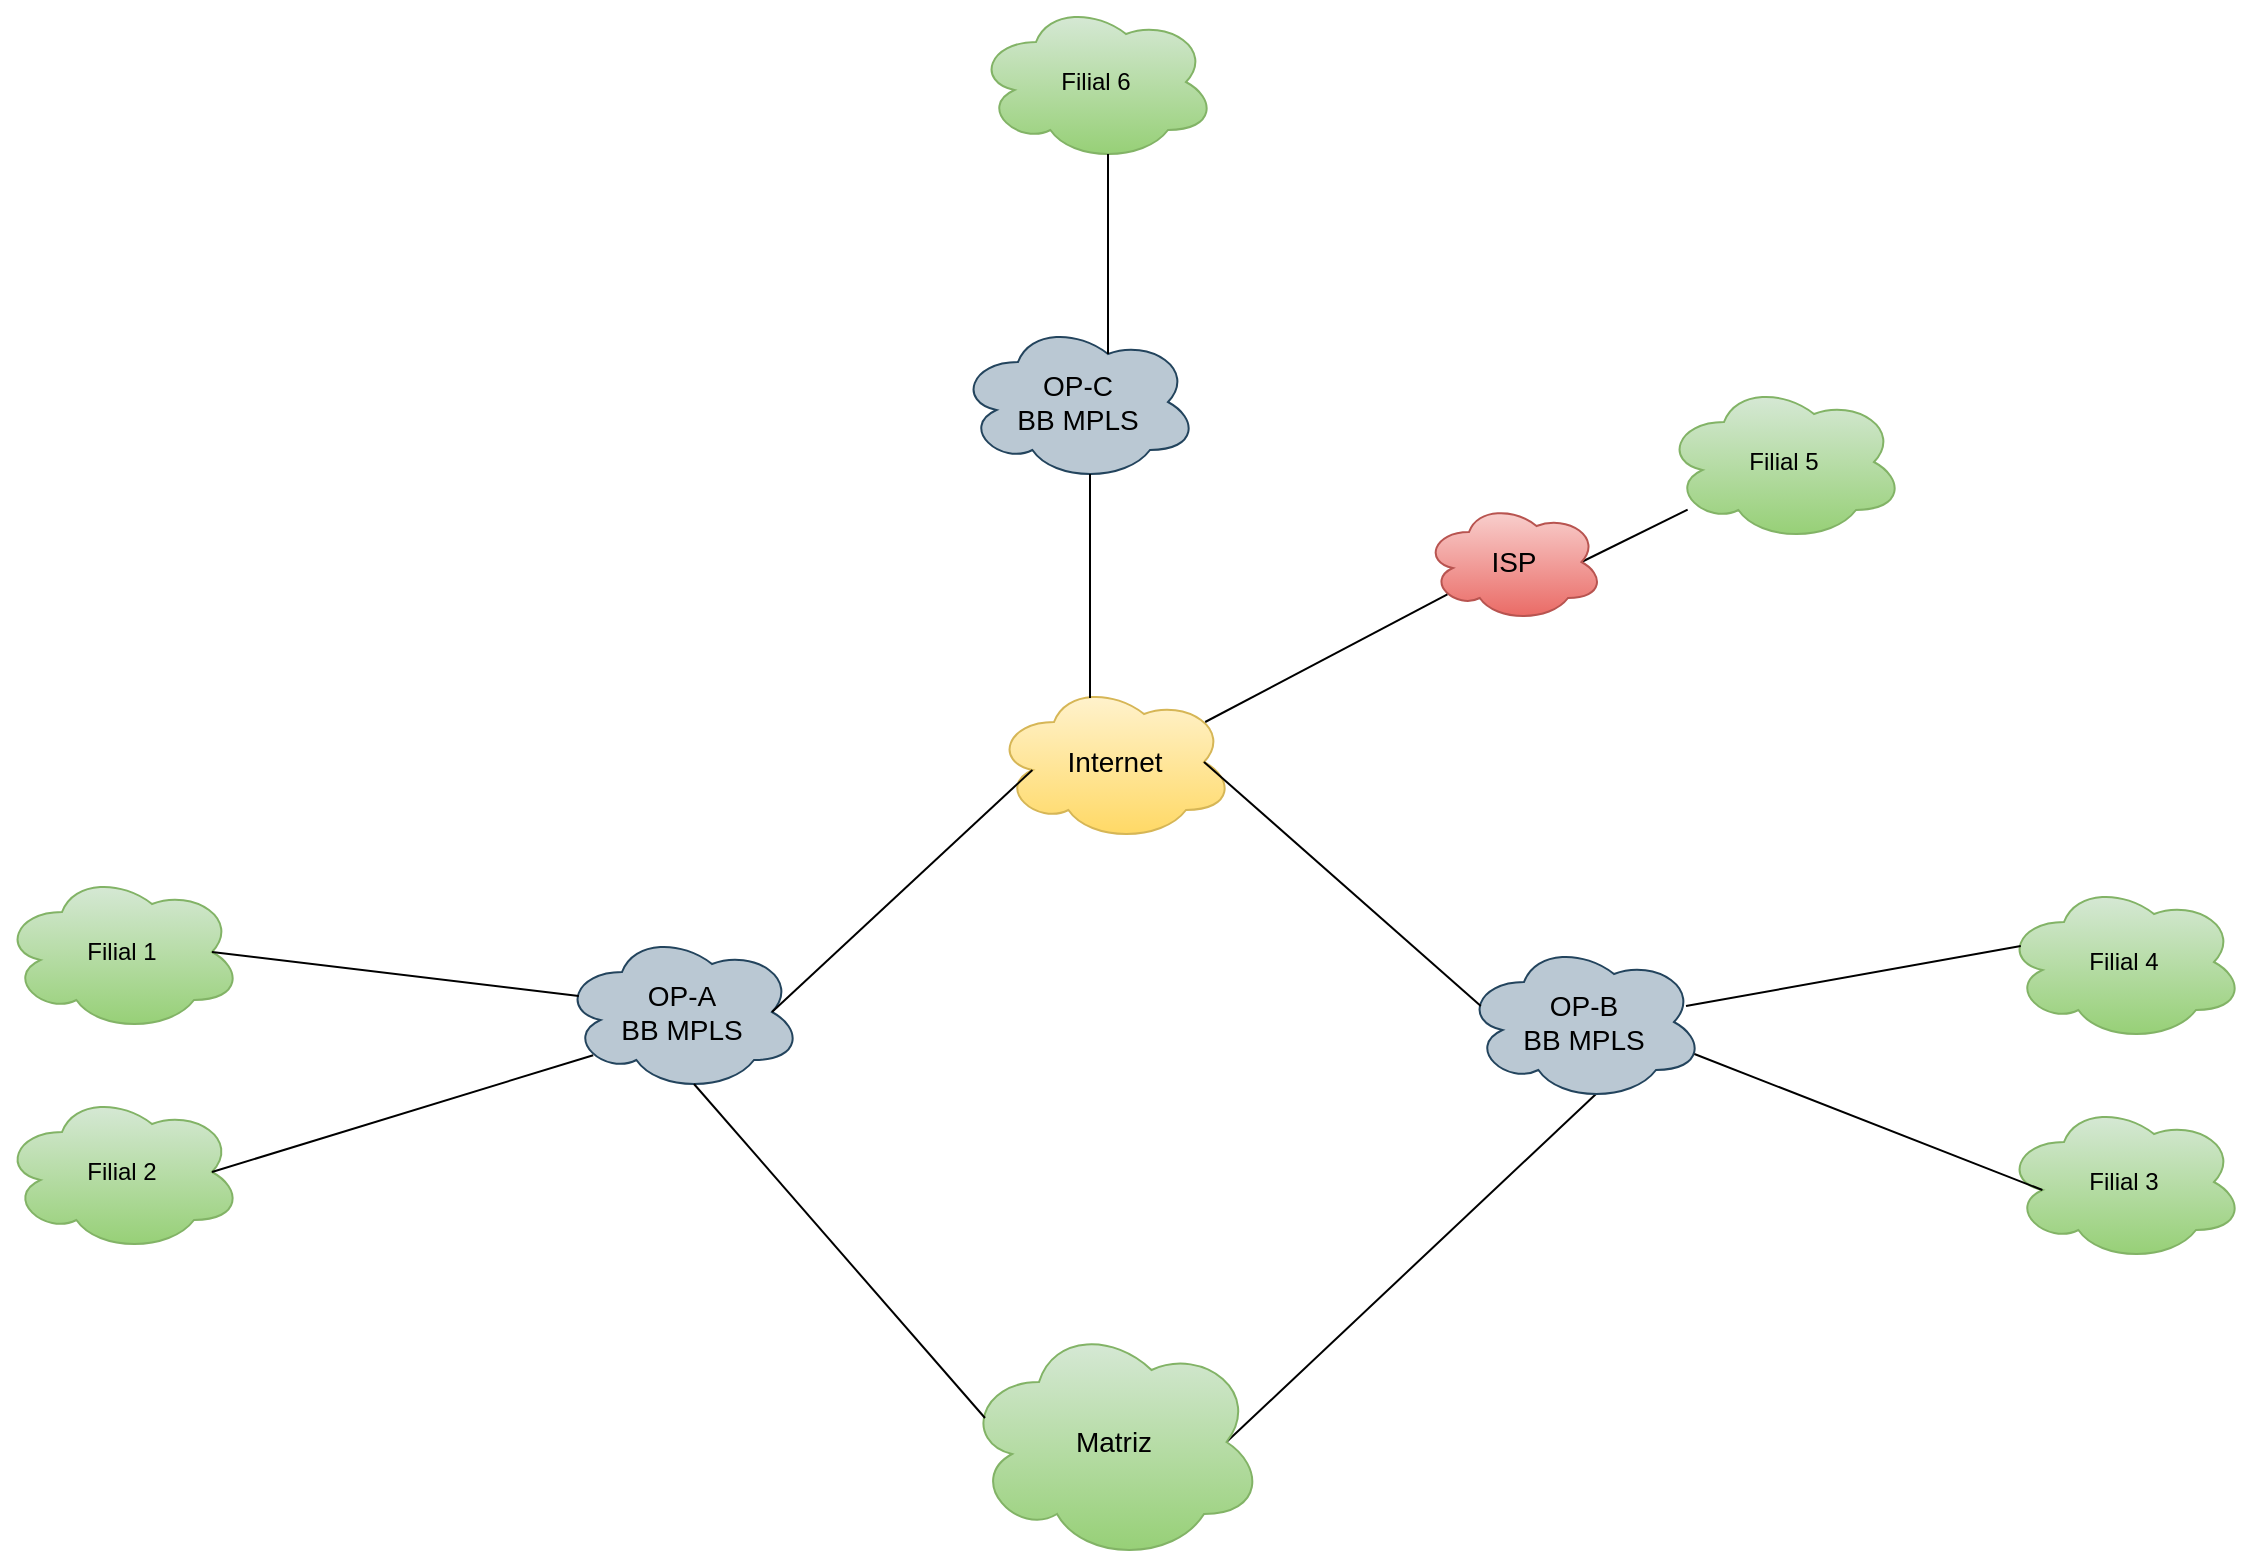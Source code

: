 <mxfile version="14.6.13" type="device"><diagram id="jOFQAY5TKZdM2ZKIc2v8" name="Página-1"><mxGraphModel dx="1231" dy="729" grid="1" gridSize="10" guides="1" tooltips="1" connect="1" arrows="1" fold="1" page="1" pageScale="1" pageWidth="1169" pageHeight="827" math="0" shadow="0"><root><mxCell id="0"/><mxCell id="1" parent="0"/><mxCell id="120DK4n-vzrC5bFMu72v-12" value="" style="endArrow=none;html=1;entryX=0.55;entryY=0.95;entryDx=0;entryDy=0;entryPerimeter=0;exitX=0.875;exitY=0.5;exitDx=0;exitDy=0;exitPerimeter=0;" edge="1" parent="1" source="120DK4n-vzrC5bFMu72v-7" target="120DK4n-vzrC5bFMu72v-16"><mxGeometry width="50" height="50" relative="1" as="geometry"><mxPoint x="826" y="660" as="sourcePoint"/><mxPoint x="910" y="390" as="targetPoint"/></mxGeometry></mxCell><mxCell id="120DK4n-vzrC5bFMu72v-3" value="" style="group;fontSize=14;" vertex="1" connectable="0" parent="1"><mxGeometry x="525" y="350" width="120" height="80" as="geometry"/></mxCell><mxCell id="120DK4n-vzrC5bFMu72v-1" value="" style="ellipse;shape=cloud;whiteSpace=wrap;html=1;gradientColor=#ffd966;fillColor=#fff2cc;strokeColor=#d6b656;" vertex="1" parent="120DK4n-vzrC5bFMu72v-3"><mxGeometry width="120" height="80" as="geometry"/></mxCell><mxCell id="120DK4n-vzrC5bFMu72v-2" value="&lt;font style=&quot;font-size: 14px&quot;&gt;Internet&lt;/font&gt;" style="text;html=1;align=center;verticalAlign=middle;resizable=0;points=[];autosize=1;strokeColor=none;" vertex="1" parent="120DK4n-vzrC5bFMu72v-3"><mxGeometry x="30" y="30" width="60" height="20" as="geometry"/></mxCell><mxCell id="120DK4n-vzrC5bFMu72v-7" value="&lt;font style=&quot;font-size: 14px&quot;&gt;Matriz&lt;/font&gt;" style="ellipse;shape=cloud;whiteSpace=wrap;html=1;gradientColor=#97d077;fillColor=#d5e8d4;strokeColor=#82b366;fontSize=14;" vertex="1" parent="1"><mxGeometry x="510" y="670" width="150" height="120" as="geometry"/></mxCell><mxCell id="120DK4n-vzrC5bFMu72v-10" value="Filial 3" style="ellipse;shape=cloud;whiteSpace=wrap;html=1;gradientColor=#97d077;fillColor=#d5e8d4;strokeColor=#82b366;" vertex="1" parent="1"><mxGeometry x="1030" y="560" width="120" height="80" as="geometry"/></mxCell><mxCell id="120DK4n-vzrC5bFMu72v-11" value="Filial 4" style="ellipse;shape=cloud;whiteSpace=wrap;html=1;gradientColor=#97d077;fillColor=#d5e8d4;strokeColor=#82b366;" vertex="1" parent="1"><mxGeometry x="1030" y="450" width="120" height="80" as="geometry"/></mxCell><mxCell id="120DK4n-vzrC5bFMu72v-16" value="OP-B&lt;br&gt;BB MPLS" style="ellipse;shape=cloud;whiteSpace=wrap;html=1;fontSize=14;fillColor=#bac8d3;strokeColor=#23445d;" vertex="1" parent="1"><mxGeometry x="760" y="480" width="120" height="80" as="geometry"/></mxCell><mxCell id="120DK4n-vzrC5bFMu72v-18" value="" style="endArrow=none;html=1;entryX=0.875;entryY=0.5;entryDx=0;entryDy=0;entryPerimeter=0;exitX=0.07;exitY=0.4;exitDx=0;exitDy=0;exitPerimeter=0;" edge="1" parent="1" source="120DK4n-vzrC5bFMu72v-16" target="120DK4n-vzrC5bFMu72v-1"><mxGeometry width="50" height="50" relative="1" as="geometry"><mxPoint x="785.6" y="551.6" as="sourcePoint"/><mxPoint x="585.0" y="490" as="targetPoint"/></mxGeometry></mxCell><mxCell id="120DK4n-vzrC5bFMu72v-19" value="" style="endArrow=none;html=1;entryX=0.07;entryY=0.4;entryDx=0;entryDy=0;entryPerimeter=0;exitX=0.925;exitY=0.4;exitDx=0;exitDy=0;exitPerimeter=0;" edge="1" parent="1" source="120DK4n-vzrC5bFMu72v-16" target="120DK4n-vzrC5bFMu72v-11"><mxGeometry width="50" height="50" relative="1" as="geometry"><mxPoint x="778.4" y="522" as="sourcePoint"/><mxPoint x="595" y="500" as="targetPoint"/></mxGeometry></mxCell><mxCell id="120DK4n-vzrC5bFMu72v-20" value="" style="endArrow=none;html=1;entryX=0.16;entryY=0.55;entryDx=0;entryDy=0;entryPerimeter=0;exitX=0.96;exitY=0.7;exitDx=0;exitDy=0;exitPerimeter=0;" edge="1" parent="1" source="120DK4n-vzrC5bFMu72v-16" target="120DK4n-vzrC5bFMu72v-10"><mxGeometry width="50" height="50" relative="1" as="geometry"><mxPoint x="875.6" y="510" as="sourcePoint"/><mxPoint x="1048.4" y="492" as="targetPoint"/></mxGeometry></mxCell><mxCell id="120DK4n-vzrC5bFMu72v-21" value="Filial 1" style="ellipse;shape=cloud;whiteSpace=wrap;html=1;gradientColor=#97d077;fillColor=#d5e8d4;strokeColor=#82b366;" vertex="1" parent="1"><mxGeometry x="29" y="445" width="120" height="80" as="geometry"/></mxCell><mxCell id="120DK4n-vzrC5bFMu72v-22" value="Filial 2" style="ellipse;shape=cloud;whiteSpace=wrap;html=1;gradientColor=#97d077;fillColor=#d5e8d4;strokeColor=#82b366;" vertex="1" parent="1"><mxGeometry x="29" y="555" width="120" height="80" as="geometry"/></mxCell><mxCell id="120DK4n-vzrC5bFMu72v-23" value="OP-A&lt;br&gt;BB MPLS" style="ellipse;shape=cloud;whiteSpace=wrap;html=1;fontSize=14;fillColor=#bac8d3;strokeColor=#23445d;" vertex="1" parent="1"><mxGeometry x="309" y="475" width="120" height="80" as="geometry"/></mxCell><mxCell id="120DK4n-vzrC5bFMu72v-24" value="" style="endArrow=none;html=1;entryX=0.875;entryY=0.5;entryDx=0;entryDy=0;entryPerimeter=0;exitX=0.13;exitY=0.77;exitDx=0;exitDy=0;exitPerimeter=0;" edge="1" parent="1" source="120DK4n-vzrC5bFMu72v-23" target="120DK4n-vzrC5bFMu72v-22"><mxGeometry width="50" height="50" relative="1" as="geometry"><mxPoint x="385" y="665" as="sourcePoint"/><mxPoint x="385" y="561" as="targetPoint"/></mxGeometry></mxCell><mxCell id="120DK4n-vzrC5bFMu72v-25" value="" style="endArrow=none;html=1;entryX=0.875;entryY=0.5;entryDx=0;entryDy=0;entryPerimeter=0;exitX=0.07;exitY=0.4;exitDx=0;exitDy=0;exitPerimeter=0;" edge="1" parent="1" source="120DK4n-vzrC5bFMu72v-23" target="120DK4n-vzrC5bFMu72v-21"><mxGeometry width="50" height="50" relative="1" as="geometry"><mxPoint x="334.6" y="546.6" as="sourcePoint"/><mxPoint x="194" y="615" as="targetPoint"/></mxGeometry></mxCell><mxCell id="120DK4n-vzrC5bFMu72v-26" value="" style="endArrow=none;html=1;entryX=0.875;entryY=0.5;entryDx=0;entryDy=0;entryPerimeter=0;exitX=0.16;exitY=0.55;exitDx=0;exitDy=0;exitPerimeter=0;" edge="1" parent="1" source="120DK4n-vzrC5bFMu72v-1" target="120DK4n-vzrC5bFMu72v-23"><mxGeometry width="50" height="50" relative="1" as="geometry"><mxPoint x="560" y="520" as="sourcePoint"/><mxPoint x="655" y="520" as="targetPoint"/></mxGeometry></mxCell><mxCell id="120DK4n-vzrC5bFMu72v-27" value="" style="endArrow=none;html=1;entryX=0.55;entryY=0.95;entryDx=0;entryDy=0;entryPerimeter=0;exitX=0.07;exitY=0.4;exitDx=0;exitDy=0;exitPerimeter=0;" edge="1" parent="1" source="120DK4n-vzrC5bFMu72v-7" target="120DK4n-vzrC5bFMu72v-23"><mxGeometry width="50" height="50" relative="1" as="geometry"><mxPoint x="651.25" y="740" as="sourcePoint"/><mxPoint x="836" y="566" as="targetPoint"/></mxGeometry></mxCell><mxCell id="120DK4n-vzrC5bFMu72v-28" value="OP-C&lt;br&gt;BB MPLS" style="ellipse;shape=cloud;whiteSpace=wrap;html=1;fontSize=14;fillColor=#bac8d3;strokeColor=#23445d;" vertex="1" parent="1"><mxGeometry x="507" y="170" width="120" height="80" as="geometry"/></mxCell><mxCell id="120DK4n-vzrC5bFMu72v-29" value="" style="endArrow=none;html=1;entryX=0.4;entryY=0.1;entryDx=0;entryDy=0;entryPerimeter=0;exitX=0.55;exitY=0.95;exitDx=0;exitDy=0;exitPerimeter=0;" edge="1" parent="1" source="120DK4n-vzrC5bFMu72v-28" target="120DK4n-vzrC5bFMu72v-1"><mxGeometry width="50" height="50" relative="1" as="geometry"><mxPoint x="554.2" y="404" as="sourcePoint"/><mxPoint x="424" y="525" as="targetPoint"/></mxGeometry></mxCell><mxCell id="120DK4n-vzrC5bFMu72v-30" value="Filial 6" style="ellipse;shape=cloud;whiteSpace=wrap;html=1;gradientColor=#97d077;fillColor=#d5e8d4;strokeColor=#82b366;" vertex="1" parent="1"><mxGeometry x="516" y="10" width="120" height="80" as="geometry"/></mxCell><mxCell id="120DK4n-vzrC5bFMu72v-31" value="" style="endArrow=none;html=1;entryX=0.55;entryY=0.95;entryDx=0;entryDy=0;entryPerimeter=0;exitX=0.625;exitY=0.2;exitDx=0;exitDy=0;exitPerimeter=0;" edge="1" parent="1" target="120DK4n-vzrC5bFMu72v-30" source="120DK4n-vzrC5bFMu72v-28"><mxGeometry width="50" height="50" relative="1" as="geometry"><mxPoint x="578.4" y="72" as="sourcePoint"/><mxPoint x="455" y="180" as="targetPoint"/></mxGeometry></mxCell><mxCell id="120DK4n-vzrC5bFMu72v-32" value="Filial 5" style="ellipse;shape=cloud;whiteSpace=wrap;html=1;gradientColor=#97d077;fillColor=#d5e8d4;strokeColor=#82b366;" vertex="1" parent="1"><mxGeometry x="860" y="200" width="120" height="80" as="geometry"/></mxCell><mxCell id="120DK4n-vzrC5bFMu72v-33" value="" style="endArrow=none;html=1;entryX=0.875;entryY=0.5;entryDx=0;entryDy=0;entryPerimeter=0;" edge="1" parent="1" source="120DK4n-vzrC5bFMu72v-32" target="120DK4n-vzrC5bFMu72v-35"><mxGeometry width="50" height="50" relative="1" as="geometry"><mxPoint x="583" y="256.0" as="sourcePoint"/><mxPoint x="810" y="320" as="targetPoint"/></mxGeometry></mxCell><mxCell id="120DK4n-vzrC5bFMu72v-35" value="ISP" style="ellipse;shape=cloud;whiteSpace=wrap;html=1;fontSize=14;gradientColor=#ea6b66;fillColor=#f8cecc;strokeColor=#b85450;" vertex="1" parent="1"><mxGeometry x="740" y="260" width="90" height="60" as="geometry"/></mxCell><mxCell id="120DK4n-vzrC5bFMu72v-36" value="" style="endArrow=none;html=1;fontSize=14;entryX=0.13;entryY=0.77;entryDx=0;entryDy=0;entryPerimeter=0;exitX=0.88;exitY=0.25;exitDx=0;exitDy=0;exitPerimeter=0;" edge="1" parent="1" source="120DK4n-vzrC5bFMu72v-1" target="120DK4n-vzrC5bFMu72v-35"><mxGeometry width="50" height="50" relative="1" as="geometry"><mxPoint x="620" y="360" as="sourcePoint"/><mxPoint x="670" y="310" as="targetPoint"/></mxGeometry></mxCell></root></mxGraphModel></diagram></mxfile>